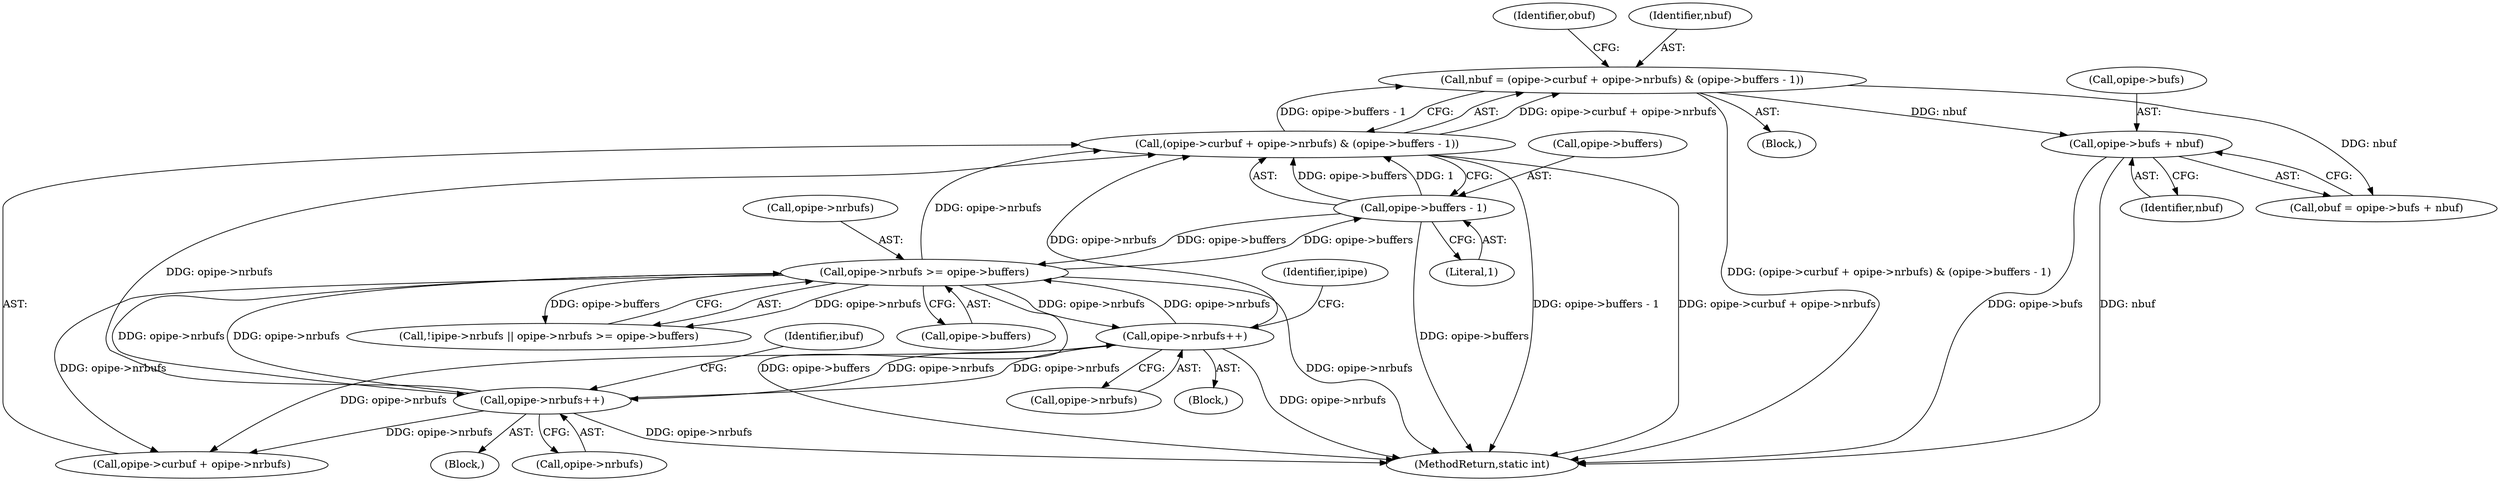 digraph "0_linux_6b3a707736301c2128ca85ce85fb13f60b5e350a_2@pointer" {
"1000236" [label="(Call,opipe->bufs + nbuf)"];
"1000219" [label="(Call,nbuf = (opipe->curbuf + opipe->nrbufs) & (opipe->buffers - 1))"];
"1000221" [label="(Call,(opipe->curbuf + opipe->nrbufs) & (opipe->buffers - 1))"];
"1000258" [label="(Call,opipe->nrbufs++)"];
"1000184" [label="(Call,opipe->nrbufs >= opipe->buffers)"];
"1000318" [label="(Call,opipe->nrbufs++)"];
"1000229" [label="(Call,opipe->buffers - 1)"];
"1000219" [label="(Call,nbuf = (opipe->curbuf + opipe->nrbufs) & (opipe->buffers - 1))"];
"1000230" [label="(Call,opipe->buffers)"];
"1000229" [label="(Call,opipe->buffers - 1)"];
"1000237" [label="(Call,opipe->bufs)"];
"1000235" [label="(Identifier,obuf)"];
"1000179" [label="(Call,!ipipe->nrbufs || opipe->nrbufs >= opipe->buffers)"];
"1000222" [label="(Call,opipe->curbuf + opipe->nrbufs)"];
"1000318" [label="(Call,opipe->nrbufs++)"];
"1000324" [label="(Identifier,ibuf)"];
"1000148" [label="(Block,)"];
"1000233" [label="(Literal,1)"];
"1000363" [label="(MethodReturn,static int)"];
"1000221" [label="(Call,(opipe->curbuf + opipe->nrbufs) & (opipe->buffers - 1))"];
"1000264" [label="(Identifier,ipipe)"];
"1000236" [label="(Call,opipe->bufs + nbuf)"];
"1000240" [label="(Identifier,nbuf)"];
"1000185" [label="(Call,opipe->nrbufs)"];
"1000188" [label="(Call,opipe->buffers)"];
"1000220" [label="(Identifier,nbuf)"];
"1000285" [label="(Block,)"];
"1000247" [label="(Block,)"];
"1000259" [label="(Call,opipe->nrbufs)"];
"1000184" [label="(Call,opipe->nrbufs >= opipe->buffers)"];
"1000234" [label="(Call,obuf = opipe->bufs + nbuf)"];
"1000319" [label="(Call,opipe->nrbufs)"];
"1000258" [label="(Call,opipe->nrbufs++)"];
"1000236" -> "1000234"  [label="AST: "];
"1000236" -> "1000240"  [label="CFG: "];
"1000237" -> "1000236"  [label="AST: "];
"1000240" -> "1000236"  [label="AST: "];
"1000234" -> "1000236"  [label="CFG: "];
"1000236" -> "1000363"  [label="DDG: opipe->bufs"];
"1000236" -> "1000363"  [label="DDG: nbuf"];
"1000219" -> "1000236"  [label="DDG: nbuf"];
"1000219" -> "1000148"  [label="AST: "];
"1000219" -> "1000221"  [label="CFG: "];
"1000220" -> "1000219"  [label="AST: "];
"1000221" -> "1000219"  [label="AST: "];
"1000235" -> "1000219"  [label="CFG: "];
"1000219" -> "1000363"  [label="DDG: (opipe->curbuf + opipe->nrbufs) & (opipe->buffers - 1)"];
"1000221" -> "1000219"  [label="DDG: opipe->curbuf + opipe->nrbufs"];
"1000221" -> "1000219"  [label="DDG: opipe->buffers - 1"];
"1000219" -> "1000234"  [label="DDG: nbuf"];
"1000221" -> "1000229"  [label="CFG: "];
"1000222" -> "1000221"  [label="AST: "];
"1000229" -> "1000221"  [label="AST: "];
"1000221" -> "1000363"  [label="DDG: opipe->buffers - 1"];
"1000221" -> "1000363"  [label="DDG: opipe->curbuf + opipe->nrbufs"];
"1000258" -> "1000221"  [label="DDG: opipe->nrbufs"];
"1000184" -> "1000221"  [label="DDG: opipe->nrbufs"];
"1000318" -> "1000221"  [label="DDG: opipe->nrbufs"];
"1000229" -> "1000221"  [label="DDG: opipe->buffers"];
"1000229" -> "1000221"  [label="DDG: 1"];
"1000258" -> "1000247"  [label="AST: "];
"1000258" -> "1000259"  [label="CFG: "];
"1000259" -> "1000258"  [label="AST: "];
"1000264" -> "1000258"  [label="CFG: "];
"1000258" -> "1000363"  [label="DDG: opipe->nrbufs"];
"1000258" -> "1000184"  [label="DDG: opipe->nrbufs"];
"1000258" -> "1000222"  [label="DDG: opipe->nrbufs"];
"1000184" -> "1000258"  [label="DDG: opipe->nrbufs"];
"1000318" -> "1000258"  [label="DDG: opipe->nrbufs"];
"1000258" -> "1000318"  [label="DDG: opipe->nrbufs"];
"1000184" -> "1000179"  [label="AST: "];
"1000184" -> "1000188"  [label="CFG: "];
"1000185" -> "1000184"  [label="AST: "];
"1000188" -> "1000184"  [label="AST: "];
"1000179" -> "1000184"  [label="CFG: "];
"1000184" -> "1000363"  [label="DDG: opipe->nrbufs"];
"1000184" -> "1000363"  [label="DDG: opipe->buffers"];
"1000184" -> "1000179"  [label="DDG: opipe->nrbufs"];
"1000184" -> "1000179"  [label="DDG: opipe->buffers"];
"1000318" -> "1000184"  [label="DDG: opipe->nrbufs"];
"1000229" -> "1000184"  [label="DDG: opipe->buffers"];
"1000184" -> "1000222"  [label="DDG: opipe->nrbufs"];
"1000184" -> "1000229"  [label="DDG: opipe->buffers"];
"1000184" -> "1000318"  [label="DDG: opipe->nrbufs"];
"1000318" -> "1000285"  [label="AST: "];
"1000318" -> "1000319"  [label="CFG: "];
"1000319" -> "1000318"  [label="AST: "];
"1000324" -> "1000318"  [label="CFG: "];
"1000318" -> "1000363"  [label="DDG: opipe->nrbufs"];
"1000318" -> "1000222"  [label="DDG: opipe->nrbufs"];
"1000229" -> "1000233"  [label="CFG: "];
"1000230" -> "1000229"  [label="AST: "];
"1000233" -> "1000229"  [label="AST: "];
"1000229" -> "1000363"  [label="DDG: opipe->buffers"];
}
